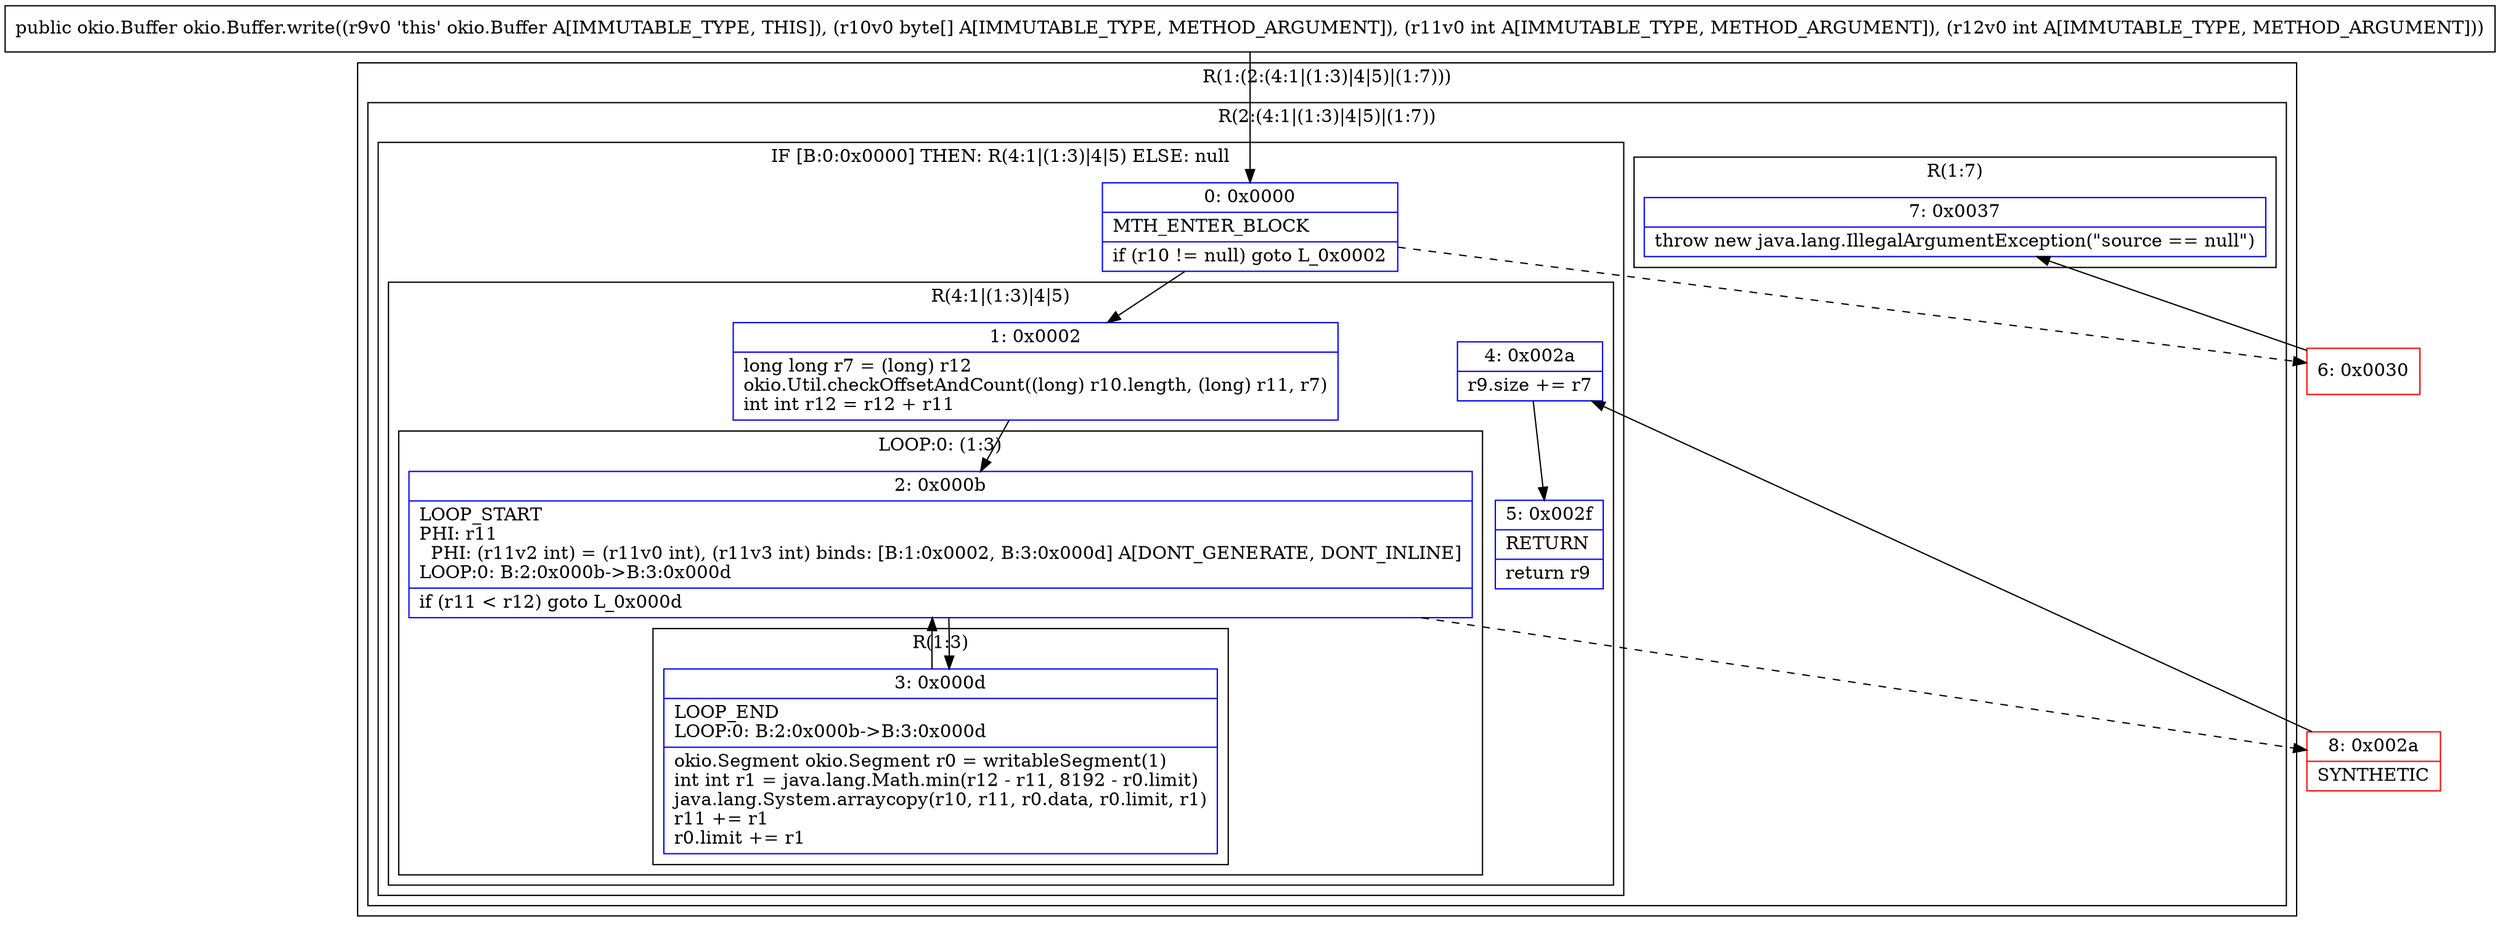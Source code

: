 digraph "CFG forokio.Buffer.write([BII)Lokio\/Buffer;" {
subgraph cluster_Region_803715092 {
label = "R(1:(2:(4:1|(1:3)|4|5)|(1:7)))";
node [shape=record,color=blue];
subgraph cluster_Region_282194743 {
label = "R(2:(4:1|(1:3)|4|5)|(1:7))";
node [shape=record,color=blue];
subgraph cluster_IfRegion_213392594 {
label = "IF [B:0:0x0000] THEN: R(4:1|(1:3)|4|5) ELSE: null";
node [shape=record,color=blue];
Node_0 [shape=record,label="{0\:\ 0x0000|MTH_ENTER_BLOCK\l|if (r10 != null) goto L_0x0002\l}"];
subgraph cluster_Region_687792356 {
label = "R(4:1|(1:3)|4|5)";
node [shape=record,color=blue];
Node_1 [shape=record,label="{1\:\ 0x0002|long long r7 = (long) r12\lokio.Util.checkOffsetAndCount((long) r10.length, (long) r11, r7)\lint int r12 = r12 + r11\l}"];
subgraph cluster_LoopRegion_1350091618 {
label = "LOOP:0: (1:3)";
node [shape=record,color=blue];
Node_2 [shape=record,label="{2\:\ 0x000b|LOOP_START\lPHI: r11 \l  PHI: (r11v2 int) = (r11v0 int), (r11v3 int) binds: [B:1:0x0002, B:3:0x000d] A[DONT_GENERATE, DONT_INLINE]\lLOOP:0: B:2:0x000b\-\>B:3:0x000d\l|if (r11 \< r12) goto L_0x000d\l}"];
subgraph cluster_Region_386386644 {
label = "R(1:3)";
node [shape=record,color=blue];
Node_3 [shape=record,label="{3\:\ 0x000d|LOOP_END\lLOOP:0: B:2:0x000b\-\>B:3:0x000d\l|okio.Segment okio.Segment r0 = writableSegment(1)\lint int r1 = java.lang.Math.min(r12 \- r11, 8192 \- r0.limit)\ljava.lang.System.arraycopy(r10, r11, r0.data, r0.limit, r1)\lr11 += r1\lr0.limit += r1\l}"];
}
}
Node_4 [shape=record,label="{4\:\ 0x002a|r9.size += r7\l}"];
Node_5 [shape=record,label="{5\:\ 0x002f|RETURN\l|return r9\l}"];
}
}
subgraph cluster_Region_536901691 {
label = "R(1:7)";
node [shape=record,color=blue];
Node_7 [shape=record,label="{7\:\ 0x0037|throw new java.lang.IllegalArgumentException(\"source == null\")\l}"];
}
}
}
Node_6 [shape=record,color=red,label="{6\:\ 0x0030}"];
Node_8 [shape=record,color=red,label="{8\:\ 0x002a|SYNTHETIC\l}"];
MethodNode[shape=record,label="{public okio.Buffer okio.Buffer.write((r9v0 'this' okio.Buffer A[IMMUTABLE_TYPE, THIS]), (r10v0 byte[] A[IMMUTABLE_TYPE, METHOD_ARGUMENT]), (r11v0 int A[IMMUTABLE_TYPE, METHOD_ARGUMENT]), (r12v0 int A[IMMUTABLE_TYPE, METHOD_ARGUMENT])) }"];
MethodNode -> Node_0;
Node_0 -> Node_1;
Node_0 -> Node_6[style=dashed];
Node_1 -> Node_2;
Node_2 -> Node_3;
Node_2 -> Node_8[style=dashed];
Node_3 -> Node_2;
Node_4 -> Node_5;
Node_6 -> Node_7;
Node_8 -> Node_4;
}

